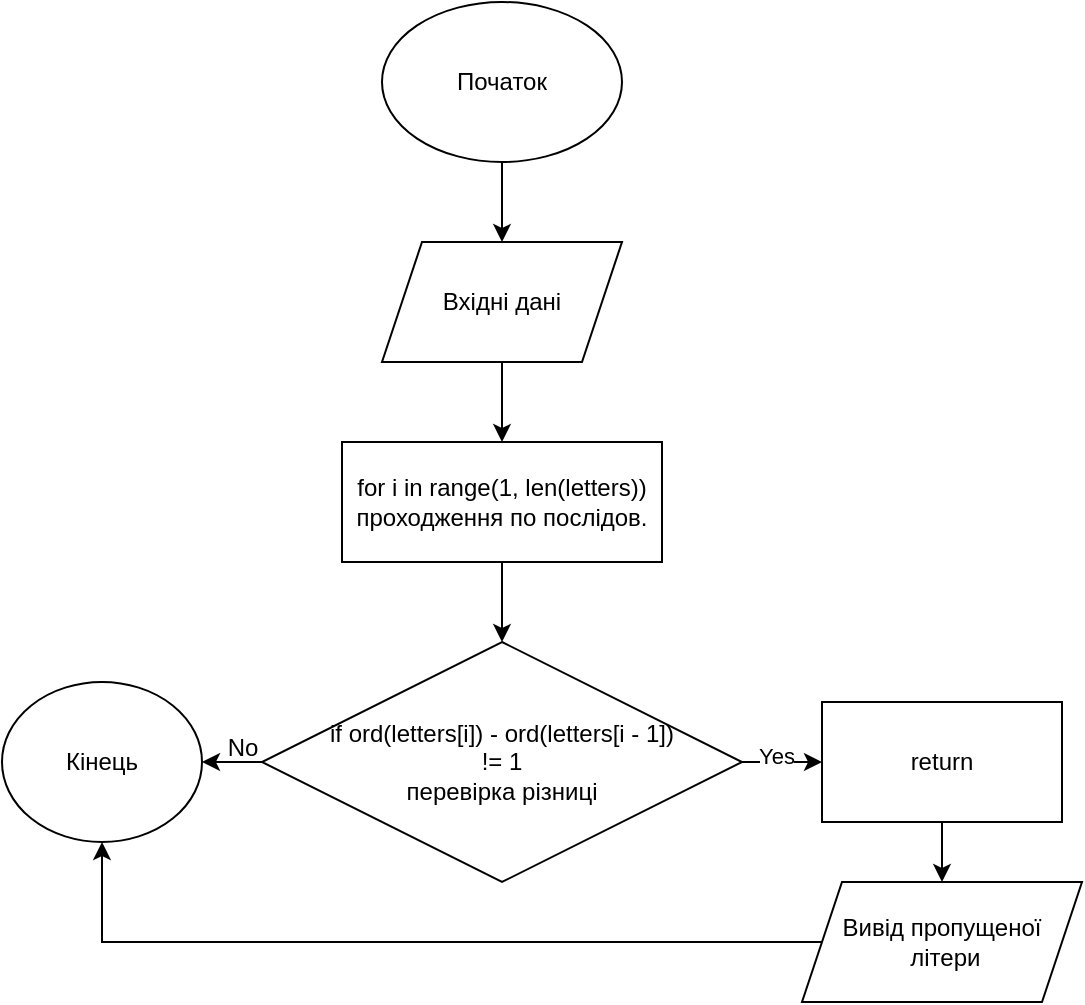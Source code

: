 <mxfile version="24.7.16">
  <diagram id="C5RBs43oDa-KdzZeNtuy" name="Page-1">
    <mxGraphModel dx="1518" dy="655" grid="1" gridSize="10" guides="1" tooltips="1" connect="1" arrows="1" fold="1" page="1" pageScale="1" pageWidth="827" pageHeight="1169" math="0" shadow="0">
      <root>
        <mxCell id="WIyWlLk6GJQsqaUBKTNV-0" />
        <mxCell id="WIyWlLk6GJQsqaUBKTNV-1" parent="WIyWlLk6GJQsqaUBKTNV-0" />
        <mxCell id="apftaV8s9uSCm-BUlQIc-2" value="" style="edgeStyle=orthogonalEdgeStyle;rounded=0;orthogonalLoop=1;jettySize=auto;html=1;" edge="1" parent="WIyWlLk6GJQsqaUBKTNV-1" source="apftaV8s9uSCm-BUlQIc-0" target="apftaV8s9uSCm-BUlQIc-1">
          <mxGeometry relative="1" as="geometry" />
        </mxCell>
        <mxCell id="apftaV8s9uSCm-BUlQIc-0" value="Початок" style="ellipse;whiteSpace=wrap;html=1;" vertex="1" parent="WIyWlLk6GJQsqaUBKTNV-1">
          <mxGeometry x="340" y="40" width="120" height="80" as="geometry" />
        </mxCell>
        <mxCell id="apftaV8s9uSCm-BUlQIc-4" value="" style="edgeStyle=orthogonalEdgeStyle;rounded=0;orthogonalLoop=1;jettySize=auto;html=1;" edge="1" parent="WIyWlLk6GJQsqaUBKTNV-1" source="apftaV8s9uSCm-BUlQIc-1" target="apftaV8s9uSCm-BUlQIc-3">
          <mxGeometry relative="1" as="geometry" />
        </mxCell>
        <mxCell id="apftaV8s9uSCm-BUlQIc-1" value="Вхідні дані" style="shape=parallelogram;perimeter=parallelogramPerimeter;whiteSpace=wrap;html=1;fixedSize=1;" vertex="1" parent="WIyWlLk6GJQsqaUBKTNV-1">
          <mxGeometry x="340" y="160" width="120" height="60" as="geometry" />
        </mxCell>
        <mxCell id="apftaV8s9uSCm-BUlQIc-6" value="" style="edgeStyle=orthogonalEdgeStyle;rounded=0;orthogonalLoop=1;jettySize=auto;html=1;" edge="1" parent="WIyWlLk6GJQsqaUBKTNV-1" source="apftaV8s9uSCm-BUlQIc-3" target="apftaV8s9uSCm-BUlQIc-5">
          <mxGeometry relative="1" as="geometry" />
        </mxCell>
        <mxCell id="apftaV8s9uSCm-BUlQIc-3" value="for i in range(1, len(letters))&lt;div&gt;проходження по послідов.&lt;/div&gt;" style="whiteSpace=wrap;html=1;" vertex="1" parent="WIyWlLk6GJQsqaUBKTNV-1">
          <mxGeometry x="320" y="260" width="160" height="60" as="geometry" />
        </mxCell>
        <mxCell id="apftaV8s9uSCm-BUlQIc-14" value="" style="edgeStyle=orthogonalEdgeStyle;rounded=0;orthogonalLoop=1;jettySize=auto;html=1;" edge="1" parent="WIyWlLk6GJQsqaUBKTNV-1" source="apftaV8s9uSCm-BUlQIc-5" target="apftaV8s9uSCm-BUlQIc-13">
          <mxGeometry relative="1" as="geometry" />
        </mxCell>
        <mxCell id="apftaV8s9uSCm-BUlQIc-15" value="Yes" style="edgeLabel;html=1;align=center;verticalAlign=middle;resizable=0;points=[];" vertex="1" connectable="0" parent="apftaV8s9uSCm-BUlQIc-14">
          <mxGeometry x="-0.16" y="3" relative="1" as="geometry">
            <mxPoint as="offset" />
          </mxGeometry>
        </mxCell>
        <mxCell id="apftaV8s9uSCm-BUlQIc-17" value="" style="edgeStyle=orthogonalEdgeStyle;rounded=0;orthogonalLoop=1;jettySize=auto;html=1;" edge="1" parent="WIyWlLk6GJQsqaUBKTNV-1" source="apftaV8s9uSCm-BUlQIc-5" target="apftaV8s9uSCm-BUlQIc-16">
          <mxGeometry relative="1" as="geometry" />
        </mxCell>
        <mxCell id="apftaV8s9uSCm-BUlQIc-5" value="if ord(letters[i]) - ord(letters[i - 1])&lt;div&gt;!= 1&lt;/div&gt;&lt;div&gt;перевірка різниці&lt;/div&gt;" style="rhombus;whiteSpace=wrap;html=1;" vertex="1" parent="WIyWlLk6GJQsqaUBKTNV-1">
          <mxGeometry x="280" y="360" width="240" height="120" as="geometry" />
        </mxCell>
        <mxCell id="apftaV8s9uSCm-BUlQIc-20" value="" style="edgeStyle=orthogonalEdgeStyle;rounded=0;orthogonalLoop=1;jettySize=auto;html=1;" edge="1" parent="WIyWlLk6GJQsqaUBKTNV-1" source="apftaV8s9uSCm-BUlQIc-13" target="apftaV8s9uSCm-BUlQIc-19">
          <mxGeometry relative="1" as="geometry" />
        </mxCell>
        <mxCell id="apftaV8s9uSCm-BUlQIc-13" value="return" style="whiteSpace=wrap;html=1;" vertex="1" parent="WIyWlLk6GJQsqaUBKTNV-1">
          <mxGeometry x="560" y="390" width="120" height="60" as="geometry" />
        </mxCell>
        <mxCell id="apftaV8s9uSCm-BUlQIc-16" value="Кінець" style="ellipse;whiteSpace=wrap;html=1;" vertex="1" parent="WIyWlLk6GJQsqaUBKTNV-1">
          <mxGeometry x="150" y="380" width="100" height="80" as="geometry" />
        </mxCell>
        <mxCell id="apftaV8s9uSCm-BUlQIc-18" value="No" style="text;html=1;align=center;verticalAlign=middle;resizable=0;points=[];autosize=1;strokeColor=none;fillColor=none;" vertex="1" parent="WIyWlLk6GJQsqaUBKTNV-1">
          <mxGeometry x="250" y="398" width="40" height="30" as="geometry" />
        </mxCell>
        <mxCell id="apftaV8s9uSCm-BUlQIc-21" style="edgeStyle=orthogonalEdgeStyle;rounded=0;orthogonalLoop=1;jettySize=auto;html=1;exitX=0;exitY=0.5;exitDx=0;exitDy=0;entryX=0.5;entryY=1;entryDx=0;entryDy=0;" edge="1" parent="WIyWlLk6GJQsqaUBKTNV-1" source="apftaV8s9uSCm-BUlQIc-19" target="apftaV8s9uSCm-BUlQIc-16">
          <mxGeometry relative="1" as="geometry" />
        </mxCell>
        <mxCell id="apftaV8s9uSCm-BUlQIc-19" value="Вивід пропущеної&lt;div&gt;&amp;nbsp;літери&lt;/div&gt;" style="shape=parallelogram;perimeter=parallelogramPerimeter;whiteSpace=wrap;html=1;fixedSize=1;" vertex="1" parent="WIyWlLk6GJQsqaUBKTNV-1">
          <mxGeometry x="550" y="480" width="140" height="60" as="geometry" />
        </mxCell>
      </root>
    </mxGraphModel>
  </diagram>
</mxfile>
